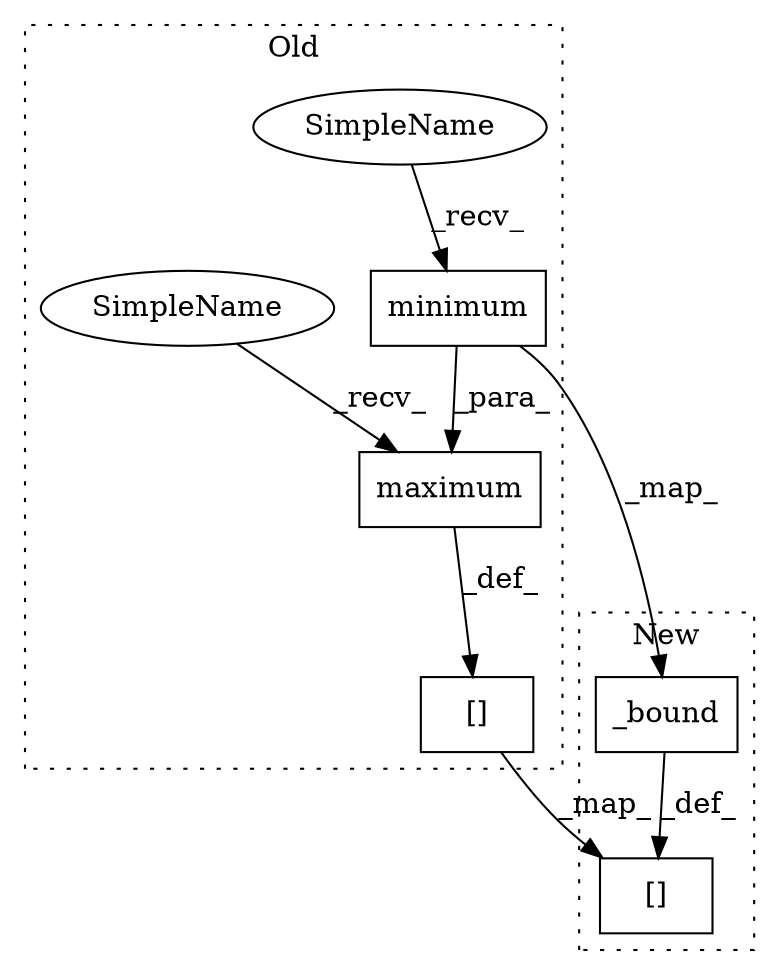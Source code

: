 digraph G {
subgraph cluster0 {
1 [label="minimum" a="32" s="2146,2184" l="8,1" shape="box"];
4 [label="[]" a="2" s="2094,2107" l="12,1" shape="box"];
5 [label="maximum" a="32" s="2115,2185" l="8,1" shape="box"];
6 [label="SimpleName" a="42" s="2109" l="5" shape="ellipse"];
7 [label="SimpleName" a="42" s="2140" l="5" shape="ellipse"];
label = "Old";
style="dotted";
}
subgraph cluster1 {
2 [label="_bound" a="32" s="2080,2134" l="7,1" shape="box"];
3 [label="[]" a="2" s="2060,2073" l="12,1" shape="box"];
label = "New";
style="dotted";
}
1 -> 5 [label="_para_"];
1 -> 2 [label="_map_"];
2 -> 3 [label="_def_"];
4 -> 3 [label="_map_"];
5 -> 4 [label="_def_"];
6 -> 5 [label="_recv_"];
7 -> 1 [label="_recv_"];
}
